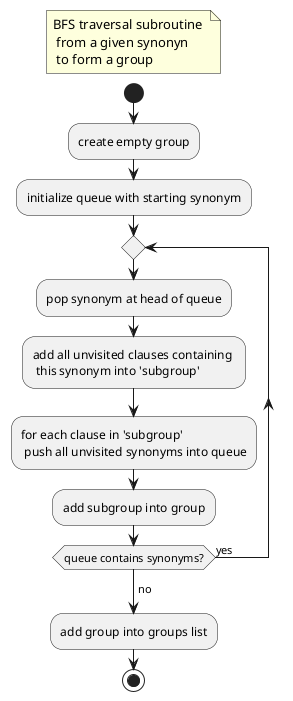 @startuml
<Style>
activityDiagram {
  BackgroundColor lavender
  BorderColor lavender
  FontName arial
  FontSize 13
  LineColor Black
  note {
    BackgroundColor #khaki
  }
}
document {
   BackgroundColor transparent
}
</style>
skinparam sequence {
  ArrowColor black
  BorderColor black
  ActivityBorderColor black
}

@startuml
floating note left: BFS traversal subroutine \n from a given synonyn \n to form a group
start
:create empty group;
:initialize queue with starting synonym;
repeat
  :pop synonym at head of queue;
  :add all unvisited clauses containing \n this synonym into 'subgroup';
  :for each clause in 'subgroup' \n push all unvisited synonyms into queue;
  :add subgroup into group;
repeat while (queue contains synonyms?) is (yes)
->no;
:add group into groups list;
stop
@enduml
